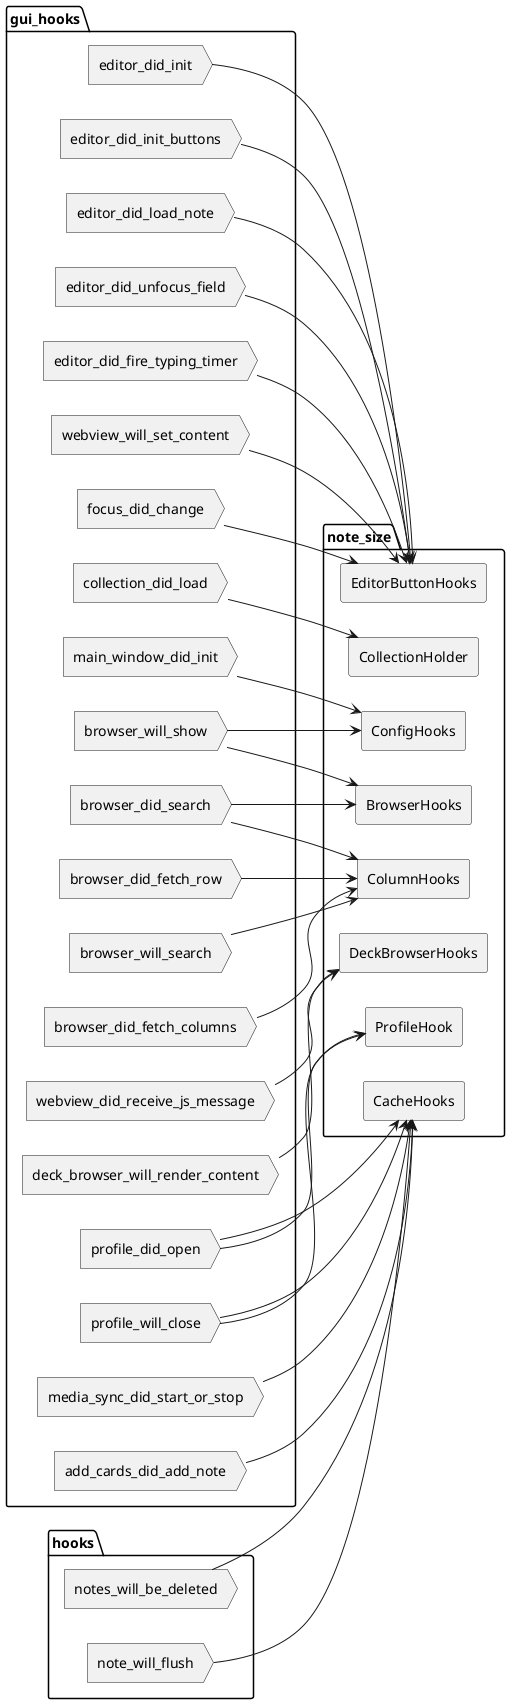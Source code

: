 @startuml
'https://plantuml.com/deployment-diagram

'skinparam linetype ortho
left to right direction

package note_size {
    agent CollectionHolder
    agent ProfileHook
    agent CacheHooks
    agent ConfigHooks
    agent BrowserHooks
    agent ColumnHooks
    agent DeckBrowserHooks
    agent EditorButtonHooks
}

package gui_hooks {
    action collection_did_load
    action profile_did_open
    action profile_will_close
    action add_cards_did_add_note
    action media_sync_did_start_or_stop
    action main_window_did_init
    action browser_will_show
    action browser_did_search
    action browser_did_fetch_columns
    action browser_did_fetch_row
    action browser_will_search
    action deck_browser_will_render_content
    action webview_did_receive_js_message
    action editor_did_init
    action editor_did_init_buttons
    action editor_did_load_note
    action editor_did_unfocus_field
    action editor_did_fire_typing_timer
    action webview_will_set_content
    action focus_did_change

    collection_did_load --> CollectionHolder
    profile_did_open --> ProfileHook
    profile_did_open --> CacheHooks
    profile_will_close --> ProfileHook
    profile_will_close --> CacheHooks
    add_cards_did_add_note --> CacheHooks
    media_sync_did_start_or_stop --> CacheHooks
    main_window_did_init --> ConfigHooks
    browser_will_show --> ConfigHooks
    browser_will_show --> BrowserHooks
    browser_did_search --> BrowserHooks
    browser_did_search --> ColumnHooks
    browser_did_fetch_columns --> ColumnHooks
    browser_did_fetch_row --> ColumnHooks
    browser_will_search --> ColumnHooks
    deck_browser_will_render_content --> DeckBrowserHooks
    webview_did_receive_js_message --> DeckBrowserHooks
    editor_did_init --> EditorButtonHooks
    editor_did_init_buttons --> EditorButtonHooks
    editor_did_load_note --> EditorButtonHooks
    editor_did_unfocus_field --> EditorButtonHooks
    editor_did_fire_typing_timer --> EditorButtonHooks
    webview_will_set_content --> EditorButtonHooks
    focus_did_change --> EditorButtonHooks
}

package hooks {
    action notes_will_be_deleted
    action note_will_flush

    notes_will_be_deleted --> CacheHooks
    note_will_flush --> CacheHooks
}

@enduml